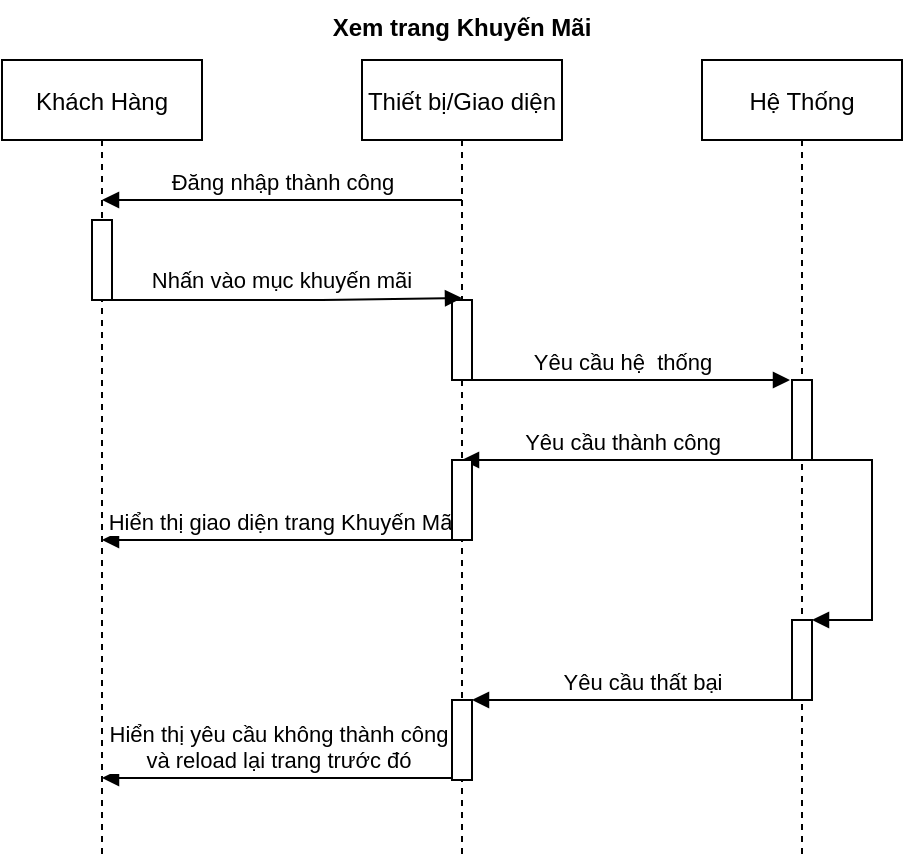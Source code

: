 <mxfile version="14.9.8" type="github">
  <diagram id="kgpKYQtTHZ0yAKxKKP6v" name="Page-1">
    <mxGraphModel dx="1422" dy="794" grid="1" gridSize="10" guides="1" tooltips="1" connect="1" arrows="1" fold="1" page="1" pageScale="1" pageWidth="850" pageHeight="1100" math="0" shadow="0">
      <root>
        <mxCell id="0" />
        <mxCell id="1" parent="0" />
        <mxCell id="z6QFPeeWt0Y_q2ZHpMn_-1" value="Khách Hàng" style="shape=umlLifeline;perimeter=lifelinePerimeter;container=1;collapsible=0;recursiveResize=0;rounded=0;shadow=0;strokeWidth=1;" parent="1" vertex="1">
          <mxGeometry x="130" y="90" width="100" height="400" as="geometry" />
        </mxCell>
        <mxCell id="z6QFPeeWt0Y_q2ZHpMn_-2" value="" style="points=[];perimeter=orthogonalPerimeter;rounded=0;shadow=0;strokeWidth=1;" parent="z6QFPeeWt0Y_q2ZHpMn_-1" vertex="1">
          <mxGeometry x="45" y="80" width="10" height="40" as="geometry" />
        </mxCell>
        <mxCell id="z6QFPeeWt0Y_q2ZHpMn_-3" value="Thiết bị/Giao diện" style="shape=umlLifeline;perimeter=lifelinePerimeter;container=1;collapsible=0;recursiveResize=0;rounded=0;shadow=0;strokeWidth=1;" parent="1" vertex="1">
          <mxGeometry x="310" y="90" width="100" height="400" as="geometry" />
        </mxCell>
        <mxCell id="z6QFPeeWt0Y_q2ZHpMn_-4" value="" style="points=[];perimeter=orthogonalPerimeter;rounded=0;shadow=0;strokeWidth=1;" parent="z6QFPeeWt0Y_q2ZHpMn_-3" vertex="1">
          <mxGeometry x="45" y="120" width="10" height="40" as="geometry" />
        </mxCell>
        <mxCell id="z6QFPeeWt0Y_q2ZHpMn_-5" value="Nhấn vào mục khuyến mãi" style="verticalAlign=bottom;endArrow=block;shadow=0;strokeWidth=1;" parent="1" source="z6QFPeeWt0Y_q2ZHpMn_-2" edge="1">
          <mxGeometry x="-0.029" y="1" relative="1" as="geometry">
            <mxPoint x="285" y="170" as="sourcePoint" />
            <mxPoint x="360" y="209" as="targetPoint" />
            <Array as="points">
              <mxPoint x="290" y="210" />
            </Array>
            <mxPoint as="offset" />
          </mxGeometry>
        </mxCell>
        <mxCell id="z6QFPeeWt0Y_q2ZHpMn_-6" value="Hệ Thống" style="shape=umlLifeline;perimeter=lifelinePerimeter;container=1;collapsible=0;recursiveResize=0;rounded=0;shadow=0;strokeWidth=1;" parent="1" vertex="1">
          <mxGeometry x="480" y="90" width="100" height="400" as="geometry" />
        </mxCell>
        <mxCell id="z6QFPeeWt0Y_q2ZHpMn_-7" value="" style="points=[];perimeter=orthogonalPerimeter;rounded=0;shadow=0;strokeWidth=1;" parent="z6QFPeeWt0Y_q2ZHpMn_-6" vertex="1">
          <mxGeometry x="45" y="160" width="10" height="40" as="geometry" />
        </mxCell>
        <mxCell id="z6QFPeeWt0Y_q2ZHpMn_-8" value="Yêu cầu hệ&amp;nbsp; thống" style="html=1;verticalAlign=bottom;endArrow=block;entryX=-0.1;entryY=0;entryDx=0;entryDy=0;entryPerimeter=0;" parent="1" target="z6QFPeeWt0Y_q2ZHpMn_-7" edge="1">
          <mxGeometry x="0.006" width="80" relative="1" as="geometry">
            <mxPoint x="355" y="250" as="sourcePoint" />
            <mxPoint x="520" y="250" as="targetPoint" />
            <mxPoint as="offset" />
          </mxGeometry>
        </mxCell>
        <mxCell id="z6QFPeeWt0Y_q2ZHpMn_-9" value="Yêu cầu thành công" style="html=1;verticalAlign=bottom;endArrow=block;exitX=0.5;exitY=1;exitDx=0;exitDy=0;exitPerimeter=0;" parent="1" source="z6QFPeeWt0Y_q2ZHpMn_-7" edge="1">
          <mxGeometry x="0.059" width="80" relative="1" as="geometry">
            <mxPoint x="445" y="290" as="sourcePoint" />
            <mxPoint x="360" y="290" as="targetPoint" />
            <mxPoint as="offset" />
          </mxGeometry>
        </mxCell>
        <mxCell id="z6QFPeeWt0Y_q2ZHpMn_-10" value="Hiển thị giao diện trang Khuyến Mãi" style="html=1;verticalAlign=bottom;endArrow=block;exitX=0.5;exitY=1;exitDx=0;exitDy=0;exitPerimeter=0;" parent="1" source="z6QFPeeWt0Y_q2ZHpMn_-11" edge="1">
          <mxGeometry width="80" relative="1" as="geometry">
            <mxPoint x="350" y="330" as="sourcePoint" />
            <mxPoint x="180" y="330" as="targetPoint" />
            <mxPoint as="offset" />
          </mxGeometry>
        </mxCell>
        <mxCell id="z6QFPeeWt0Y_q2ZHpMn_-11" value="" style="points=[];perimeter=orthogonalPerimeter;rounded=0;shadow=0;strokeWidth=1;" parent="1" vertex="1">
          <mxGeometry x="355" y="290" width="10" height="40" as="geometry" />
        </mxCell>
        <mxCell id="z6QFPeeWt0Y_q2ZHpMn_-12" value="" style="html=1;points=[];perimeter=orthogonalPerimeter;" parent="1" vertex="1">
          <mxGeometry x="525" y="370" width="10" height="40" as="geometry" />
        </mxCell>
        <mxCell id="z6QFPeeWt0Y_q2ZHpMn_-13" value="" style="edgeStyle=orthogonalEdgeStyle;html=1;align=left;spacingLeft=2;endArrow=block;rounded=0;entryX=1;entryY=0;" parent="1" target="z6QFPeeWt0Y_q2ZHpMn_-12" edge="1">
          <mxGeometry y="85" relative="1" as="geometry">
            <mxPoint x="535" y="290" as="sourcePoint" />
            <Array as="points">
              <mxPoint x="565" y="290" />
              <mxPoint x="565" y="370" />
            </Array>
            <mxPoint as="offset" />
          </mxGeometry>
        </mxCell>
        <mxCell id="z6QFPeeWt0Y_q2ZHpMn_-14" value="Yêu cầu thất bại" style="html=1;verticalAlign=bottom;endArrow=block;exitX=0.5;exitY=1;exitDx=0;exitDy=0;exitPerimeter=0;" parent="1" edge="1">
          <mxGeometry width="80" relative="1" as="geometry">
            <mxPoint x="535" y="410" as="sourcePoint" />
            <mxPoint x="365" y="410" as="targetPoint" />
            <mxPoint as="offset" />
          </mxGeometry>
        </mxCell>
        <mxCell id="z6QFPeeWt0Y_q2ZHpMn_-15" value="" style="points=[];perimeter=orthogonalPerimeter;rounded=0;shadow=0;strokeWidth=1;" parent="1" vertex="1">
          <mxGeometry x="355" y="410" width="10" height="40" as="geometry" />
        </mxCell>
        <mxCell id="z6QFPeeWt0Y_q2ZHpMn_-16" value="Hiển thị yêu cầu không thành công&lt;br&gt;và reload lại trang trước đó" style="html=1;verticalAlign=bottom;endArrow=block;exitX=0.5;exitY=1;exitDx=0;exitDy=0;exitPerimeter=0;" parent="1" target="z6QFPeeWt0Y_q2ZHpMn_-1" edge="1">
          <mxGeometry width="80" relative="1" as="geometry">
            <mxPoint x="355" y="449" as="sourcePoint" />
            <mxPoint x="185" y="449" as="targetPoint" />
            <mxPoint as="offset" />
          </mxGeometry>
        </mxCell>
        <mxCell id="z6QFPeeWt0Y_q2ZHpMn_-17" value="Xem trang Khuyến Mãi" style="text;align=center;fontStyle=1;verticalAlign=middle;spacingLeft=3;spacingRight=3;strokeColor=none;rotatable=0;points=[[0,0.5],[1,0.5]];portConstraint=eastwest;" parent="1" vertex="1">
          <mxGeometry x="320" y="60" width="80" height="26" as="geometry" />
        </mxCell>
        <mxCell id="4TT2PkuW0ZF6Ms7BG4kB-1" value="Đăng nhập thành công" style="html=1;verticalAlign=bottom;endArrow=block;exitX=0.5;exitY=1;exitDx=0;exitDy=0;exitPerimeter=0;" edge="1" parent="1">
          <mxGeometry width="80" relative="1" as="geometry">
            <mxPoint x="360" y="160" as="sourcePoint" />
            <mxPoint x="180" y="160" as="targetPoint" />
            <mxPoint as="offset" />
          </mxGeometry>
        </mxCell>
      </root>
    </mxGraphModel>
  </diagram>
</mxfile>
